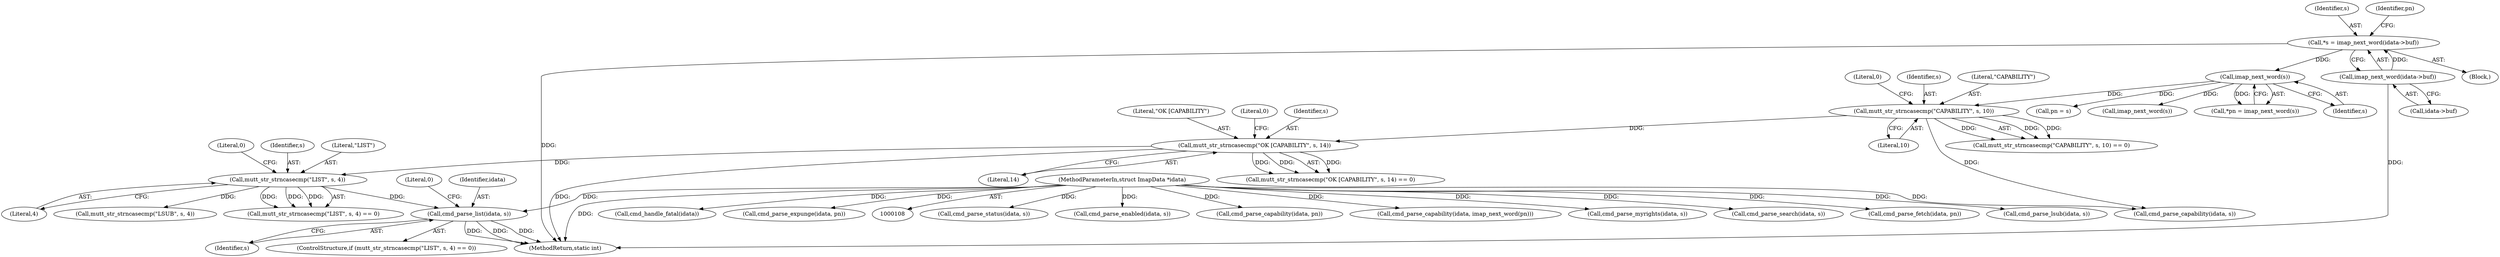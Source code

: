 digraph "0_neomutt_36a29280448097f34ce9c94606195f2ac643fed1@pointer" {
"1000290" [label="(Call,cmd_parse_list(idata, s))"];
"1000109" [label="(MethodParameterIn,struct ImapData *idata)"];
"1000285" [label="(Call,mutt_str_strncasecmp(\"LIST\", s, 4))"];
"1000262" [label="(Call,mutt_str_strncasecmp(\"OK [CAPABILITY\", s, 14))"];
"1000251" [label="(Call,mutt_str_strncasecmp(\"CAPABILITY\", s, 10))"];
"1000125" [label="(Call,imap_next_word(s))"];
"1000116" [label="(Call,*s = imap_next_word(idata->buf))"];
"1000118" [label="(Call,imap_next_word(idata->buf))"];
"1000109" [label="(MethodParameterIn,struct ImapData *idata)"];
"1000296" [label="(Call,mutt_str_strncasecmp(\"LSUB\", s, 4))"];
"1000117" [label="(Identifier,s)"];
"1000116" [label="(Call,*s = imap_next_word(idata->buf))"];
"1000263" [label="(Literal,\"OK [CAPABILITY\")"];
"1000118" [label="(Call,imap_next_word(idata->buf))"];
"1000266" [label="(Literal,0)"];
"1000289" [label="(Literal,0)"];
"1000334" [label="(Call,cmd_parse_status(idata, s))"];
"1000251" [label="(Call,mutt_str_strncasecmp(\"CAPABILITY\", s, 10))"];
"1000255" [label="(Literal,0)"];
"1000119" [label="(Call,idata->buf)"];
"1000345" [label="(Call,cmd_parse_enabled(idata, s))"];
"1000401" [label="(Literal,0)"];
"1000267" [label="(Call,cmd_parse_capability(idata, pn))"];
"1000254" [label="(Literal,10)"];
"1000140" [label="(Call,pn = s)"];
"1000285" [label="(Call,mutt_str_strncasecmp(\"LIST\", s, 4))"];
"1000253" [label="(Identifier,s)"];
"1000278" [label="(Call,cmd_parse_capability(idata, imap_next_word(pn)))"];
"1000110" [label="(Block,)"];
"1000256" [label="(Call,cmd_parse_capability(idata, s))"];
"1000312" [label="(Call,cmd_parse_myrights(idata, s))"];
"1000323" [label="(Call,cmd_parse_search(idata, s))"];
"1000245" [label="(Call,cmd_parse_fetch(idata, pn))"];
"1000292" [label="(Identifier,s)"];
"1000284" [label="(Call,mutt_str_strncasecmp(\"LIST\", s, 4) == 0)"];
"1000287" [label="(Identifier,s)"];
"1000125" [label="(Call,imap_next_word(s))"];
"1000262" [label="(Call,mutt_str_strncasecmp(\"OK [CAPABILITY\", s, 14))"];
"1000301" [label="(Call,cmd_parse_lsub(idata, s))"];
"1000376" [label="(Call,cmd_handle_fatal(idata))"];
"1000250" [label="(Call,mutt_str_strncasecmp(\"CAPABILITY\", s, 10) == 0)"];
"1000265" [label="(Literal,14)"];
"1000145" [label="(Call,imap_next_word(s))"];
"1000126" [label="(Identifier,s)"];
"1000264" [label="(Identifier,s)"];
"1000123" [label="(Call,*pn = imap_next_word(s))"];
"1000234" [label="(Call,cmd_parse_expunge(idata, pn))"];
"1000291" [label="(Identifier,idata)"];
"1000286" [label="(Literal,\"LIST\")"];
"1000283" [label="(ControlStructure,if (mutt_str_strncasecmp(\"LIST\", s, 4) == 0))"];
"1000124" [label="(Identifier,pn)"];
"1000290" [label="(Call,cmd_parse_list(idata, s))"];
"1000288" [label="(Literal,4)"];
"1000402" [label="(MethodReturn,static int)"];
"1000252" [label="(Literal,\"CAPABILITY\")"];
"1000261" [label="(Call,mutt_str_strncasecmp(\"OK [CAPABILITY\", s, 14) == 0)"];
"1000290" -> "1000283"  [label="AST: "];
"1000290" -> "1000292"  [label="CFG: "];
"1000291" -> "1000290"  [label="AST: "];
"1000292" -> "1000290"  [label="AST: "];
"1000401" -> "1000290"  [label="CFG: "];
"1000290" -> "1000402"  [label="DDG: "];
"1000290" -> "1000402"  [label="DDG: "];
"1000290" -> "1000402"  [label="DDG: "];
"1000109" -> "1000290"  [label="DDG: "];
"1000285" -> "1000290"  [label="DDG: "];
"1000109" -> "1000108"  [label="AST: "];
"1000109" -> "1000402"  [label="DDG: "];
"1000109" -> "1000234"  [label="DDG: "];
"1000109" -> "1000245"  [label="DDG: "];
"1000109" -> "1000256"  [label="DDG: "];
"1000109" -> "1000267"  [label="DDG: "];
"1000109" -> "1000278"  [label="DDG: "];
"1000109" -> "1000301"  [label="DDG: "];
"1000109" -> "1000312"  [label="DDG: "];
"1000109" -> "1000323"  [label="DDG: "];
"1000109" -> "1000334"  [label="DDG: "];
"1000109" -> "1000345"  [label="DDG: "];
"1000109" -> "1000376"  [label="DDG: "];
"1000285" -> "1000284"  [label="AST: "];
"1000285" -> "1000288"  [label="CFG: "];
"1000286" -> "1000285"  [label="AST: "];
"1000287" -> "1000285"  [label="AST: "];
"1000288" -> "1000285"  [label="AST: "];
"1000289" -> "1000285"  [label="CFG: "];
"1000285" -> "1000284"  [label="DDG: "];
"1000285" -> "1000284"  [label="DDG: "];
"1000285" -> "1000284"  [label="DDG: "];
"1000262" -> "1000285"  [label="DDG: "];
"1000285" -> "1000296"  [label="DDG: "];
"1000262" -> "1000261"  [label="AST: "];
"1000262" -> "1000265"  [label="CFG: "];
"1000263" -> "1000262"  [label="AST: "];
"1000264" -> "1000262"  [label="AST: "];
"1000265" -> "1000262"  [label="AST: "];
"1000266" -> "1000262"  [label="CFG: "];
"1000262" -> "1000402"  [label="DDG: "];
"1000262" -> "1000261"  [label="DDG: "];
"1000262" -> "1000261"  [label="DDG: "];
"1000262" -> "1000261"  [label="DDG: "];
"1000251" -> "1000262"  [label="DDG: "];
"1000251" -> "1000250"  [label="AST: "];
"1000251" -> "1000254"  [label="CFG: "];
"1000252" -> "1000251"  [label="AST: "];
"1000253" -> "1000251"  [label="AST: "];
"1000254" -> "1000251"  [label="AST: "];
"1000255" -> "1000251"  [label="CFG: "];
"1000251" -> "1000250"  [label="DDG: "];
"1000251" -> "1000250"  [label="DDG: "];
"1000251" -> "1000250"  [label="DDG: "];
"1000125" -> "1000251"  [label="DDG: "];
"1000251" -> "1000256"  [label="DDG: "];
"1000125" -> "1000123"  [label="AST: "];
"1000125" -> "1000126"  [label="CFG: "];
"1000126" -> "1000125"  [label="AST: "];
"1000123" -> "1000125"  [label="CFG: "];
"1000125" -> "1000123"  [label="DDG: "];
"1000116" -> "1000125"  [label="DDG: "];
"1000125" -> "1000140"  [label="DDG: "];
"1000125" -> "1000145"  [label="DDG: "];
"1000116" -> "1000110"  [label="AST: "];
"1000116" -> "1000118"  [label="CFG: "];
"1000117" -> "1000116"  [label="AST: "];
"1000118" -> "1000116"  [label="AST: "];
"1000124" -> "1000116"  [label="CFG: "];
"1000116" -> "1000402"  [label="DDG: "];
"1000118" -> "1000116"  [label="DDG: "];
"1000118" -> "1000119"  [label="CFG: "];
"1000119" -> "1000118"  [label="AST: "];
"1000118" -> "1000402"  [label="DDG: "];
}
